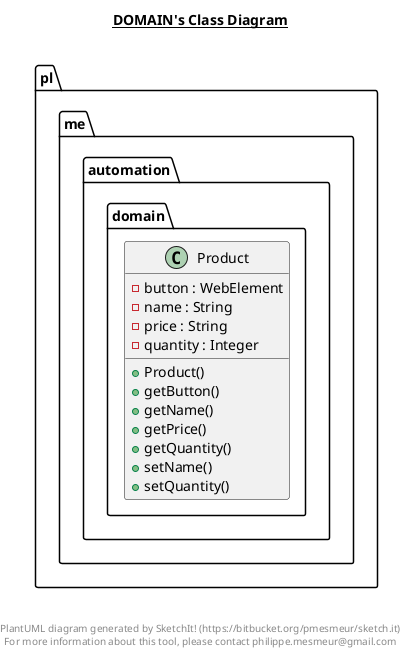 @startuml

title __DOMAIN's Class Diagram__\n

  namespace pl.me.automation {
    namespace domain {
      class pl.me.automation.domain.Product {
          - button : WebElement
          - name : String
          - price : String
          - quantity : Integer
          + Product()
          + getButton()
          + getName()
          + getPrice()
          + getQuantity()
          + setName()
          + setQuantity()
      }
    }
  }
  



right footer


PlantUML diagram generated by SketchIt! (https://bitbucket.org/pmesmeur/sketch.it)
For more information about this tool, please contact philippe.mesmeur@gmail.com
endfooter

@enduml
